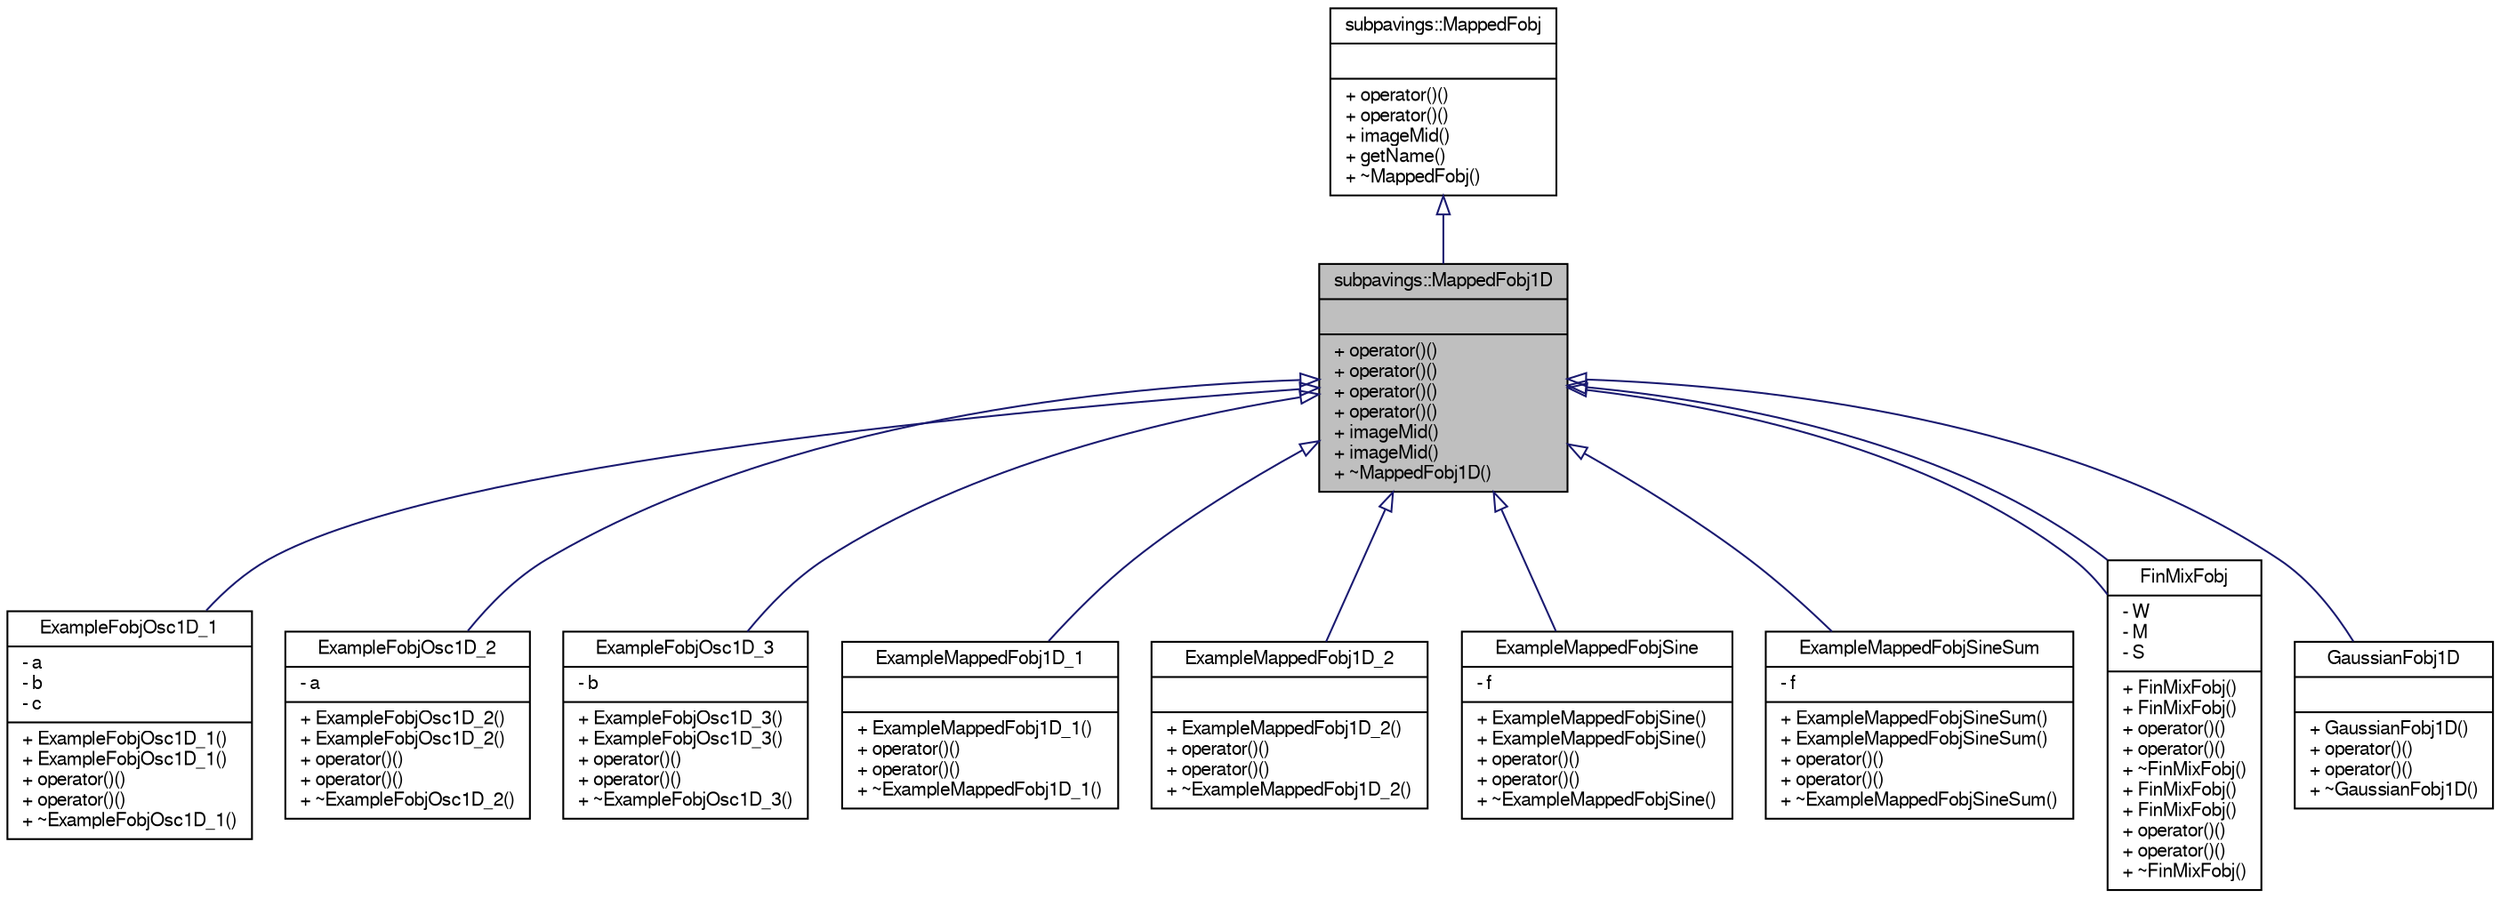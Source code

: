 digraph G
{
  edge [fontname="FreeSans",fontsize="10",labelfontname="FreeSans",labelfontsize="10"];
  node [fontname="FreeSans",fontsize="10",shape=record];
  Node1 [label="{subpavings::MappedFobj1D\n||+ operator()()\l+ operator()()\l+ operator()()\l+ operator()()\l+ imageMid()\l+ imageMid()\l+ ~MappedFobj1D()\l}",height=0.2,width=0.4,color="black", fillcolor="grey75", style="filled" fontcolor="black"];
  Node2 -> Node1 [dir="back",color="midnightblue",fontsize="10",style="solid",arrowtail="onormal",fontname="FreeSans"];
  Node2 [label="{subpavings::MappedFobj\n||+ operator()()\l+ operator()()\l+ imageMid()\l+ getName()\l+ ~MappedFobj()\l}",height=0.2,width=0.4,color="black", fillcolor="white", style="filled",URL="$classsubpavings_1_1MappedFobj.shtml"];
  Node1 -> Node3 [dir="back",color="midnightblue",fontsize="10",style="solid",arrowtail="onormal",fontname="FreeSans"];
  Node3 [label="{ExampleFobjOsc1D_1\n|- a\l- b\l- c\l|+ ExampleFobjOsc1D_1()\l+ ExampleFobjOsc1D_1()\l+ operator()()\l+ operator()()\l+ ~ExampleFobjOsc1D_1()\l}",height=0.2,width=0.4,color="black", fillcolor="white", style="filled",URL="$classExampleFobjOsc1D__1.shtml"];
  Node1 -> Node4 [dir="back",color="midnightblue",fontsize="10",style="solid",arrowtail="onormal",fontname="FreeSans"];
  Node4 [label="{ExampleFobjOsc1D_2\n|- a\l|+ ExampleFobjOsc1D_2()\l+ ExampleFobjOsc1D_2()\l+ operator()()\l+ operator()()\l+ ~ExampleFobjOsc1D_2()\l}",height=0.2,width=0.4,color="black", fillcolor="white", style="filled",URL="$classExampleFobjOsc1D__2.shtml"];
  Node1 -> Node5 [dir="back",color="midnightblue",fontsize="10",style="solid",arrowtail="onormal",fontname="FreeSans"];
  Node5 [label="{ExampleFobjOsc1D_3\n|- b\l|+ ExampleFobjOsc1D_3()\l+ ExampleFobjOsc1D_3()\l+ operator()()\l+ operator()()\l+ ~ExampleFobjOsc1D_3()\l}",height=0.2,width=0.4,color="black", fillcolor="white", style="filled",URL="$classExampleFobjOsc1D__3.shtml"];
  Node1 -> Node6 [dir="back",color="midnightblue",fontsize="10",style="solid",arrowtail="onormal",fontname="FreeSans"];
  Node6 [label="{ExampleMappedFobj1D_1\n||+ ExampleMappedFobj1D_1()\l+ operator()()\l+ operator()()\l+ ~ExampleMappedFobj1D_1()\l}",height=0.2,width=0.4,color="black", fillcolor="white", style="filled",URL="$classExampleMappedFobj1D__1.shtml"];
  Node1 -> Node7 [dir="back",color="midnightblue",fontsize="10",style="solid",arrowtail="onormal",fontname="FreeSans"];
  Node7 [label="{ExampleMappedFobj1D_2\n||+ ExampleMappedFobj1D_2()\l+ operator()()\l+ operator()()\l+ ~ExampleMappedFobj1D_2()\l}",height=0.2,width=0.4,color="black", fillcolor="white", style="filled",URL="$classExampleMappedFobj1D__2.shtml"];
  Node1 -> Node8 [dir="back",color="midnightblue",fontsize="10",style="solid",arrowtail="onormal",fontname="FreeSans"];
  Node8 [label="{ExampleMappedFobjSine\n|- f\l|+ ExampleMappedFobjSine()\l+ ExampleMappedFobjSine()\l+ operator()()\l+ operator()()\l+ ~ExampleMappedFobjSine()\l}",height=0.2,width=0.4,color="black", fillcolor="white", style="filled",URL="$classExampleMappedFobjSine.shtml"];
  Node1 -> Node9 [dir="back",color="midnightblue",fontsize="10",style="solid",arrowtail="onormal",fontname="FreeSans"];
  Node9 [label="{ExampleMappedFobjSineSum\n|- f\l|+ ExampleMappedFobjSineSum()\l+ ExampleMappedFobjSineSum()\l+ operator()()\l+ operator()()\l+ ~ExampleMappedFobjSineSum()\l}",height=0.2,width=0.4,color="black", fillcolor="white", style="filled",URL="$classExampleMappedFobjSineSum.shtml"];
  Node1 -> Node10 [dir="back",color="midnightblue",fontsize="10",style="solid",arrowtail="onormal",fontname="FreeSans"];
  Node10 [label="{FinMixFobj\n|- W\l- M\l- S\l|+ FinMixFobj()\l+ FinMixFobj()\l+ operator()()\l+ operator()()\l+ ~FinMixFobj()\l+ FinMixFobj()\l+ FinMixFobj()\l+ operator()()\l+ operator()()\l+ ~FinMixFobj()\l}",height=0.2,width=0.4,color="black", fillcolor="white", style="filled",URL="$classFinMixFobj.shtml",tooltip="Declarations for MappedSPnode 1D Gaussian Mixtures function object class."];
  Node1 -> Node10 [dir="back",color="midnightblue",fontsize="10",style="solid",arrowtail="onormal",fontname="FreeSans"];
  Node1 -> Node11 [dir="back",color="midnightblue",fontsize="10",style="solid",arrowtail="onormal",fontname="FreeSans"];
  Node11 [label="{GaussianFobj1D\n||+ GaussianFobj1D()\l+ operator()()\l+ operator()()\l+ ~GaussianFobj1D()\l}",height=0.2,width=0.4,color="black", fillcolor="white", style="filled",URL="$classGaussianFobj1D.shtml"];
}
